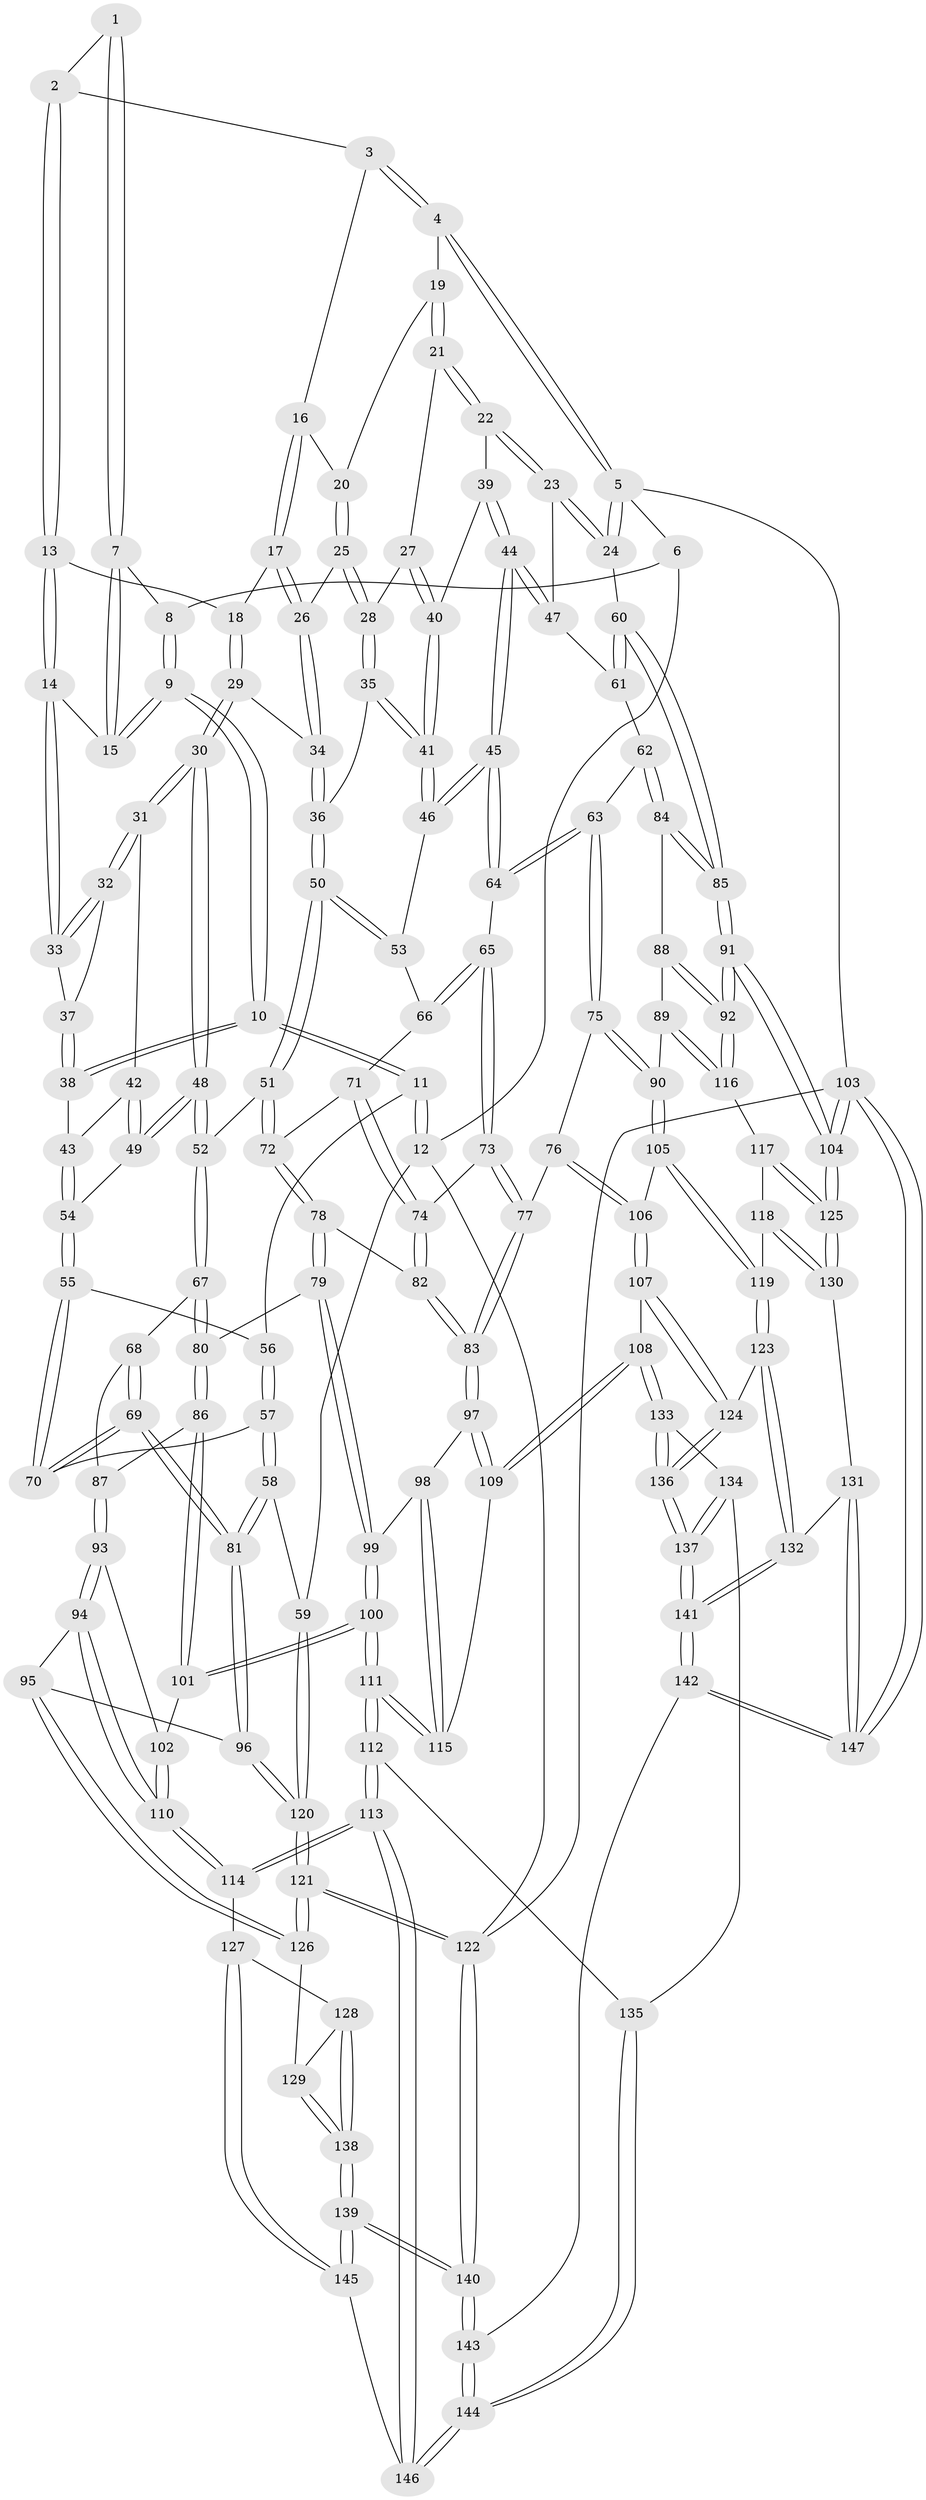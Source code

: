 // Generated by graph-tools (version 1.1) at 2025/16/03/09/25 04:16:50]
// undirected, 147 vertices, 364 edges
graph export_dot {
graph [start="1"]
  node [color=gray90,style=filled];
  1 [pos="+0.3952719951599536+0"];
  2 [pos="+0.4956663405361214+0"];
  3 [pos="+0.6276597483657057+0"];
  4 [pos="+0.6761916382490096+0"];
  5 [pos="+1+0"];
  6 [pos="+0.16808723264236983+0"];
  7 [pos="+0.31369459361768837+0.06268225999601094"];
  8 [pos="+0.17237528736563468+0"];
  9 [pos="+0.16082596156991819+0.08256265622719415"];
  10 [pos="+0.08080638961052009+0.20594103391465096"];
  11 [pos="+0.05520664570124503+0.21866682536677"];
  12 [pos="+0+0.20936319975282347"];
  13 [pos="+0.4038397366432907+0.0904881679507939"];
  14 [pos="+0.3246811332269585+0.10861682656158132"];
  15 [pos="+0.31528105783620464+0.10196123064766079"];
  16 [pos="+0.4899156983980532+0.10087611128424315"];
  17 [pos="+0.44342442466286425+0.11011243261297968"];
  18 [pos="+0.4190560101966381+0.10750949013871874"];
  19 [pos="+0.67693664870045+0"];
  20 [pos="+0.527012109495813+0.12336866232047344"];
  21 [pos="+0.7093916651186509+0.014139231584028739"];
  22 [pos="+0.7697562880164226+0.10542497717368353"];
  23 [pos="+0.8882983012444863+0.21336546312751986"];
  24 [pos="+1+0.07980254654212528"];
  25 [pos="+0.5276277385767544+0.12725428826875457"];
  26 [pos="+0.5016315832264217+0.15188930550761912"];
  27 [pos="+0.6342807059651576+0.13204979968913097"];
  28 [pos="+0.5818466197179623+0.16710282106699706"];
  29 [pos="+0.44159827463480233+0.2428842531731631"];
  30 [pos="+0.4261031899782786+0.2528724875150655"];
  31 [pos="+0.367056653497159+0.2404739565227225"];
  32 [pos="+0.34841283096376685+0.2074768165039332"];
  33 [pos="+0.3231553905257867+0.1275157003194863"];
  34 [pos="+0.4841650650618069+0.24040507662146546"];
  35 [pos="+0.5409598664300551+0.25384933267107"];
  36 [pos="+0.5364409585446185+0.2533021996058966"];
  37 [pos="+0.25644469340915343+0.20078068340965666"];
  38 [pos="+0.19892919414148963+0.23876697605003325"];
  39 [pos="+0.6818996071631036+0.24759041636089701"];
  40 [pos="+0.6607655935892587+0.24105117123304742"];
  41 [pos="+0.5630255079673703+0.27308524769306913"];
  42 [pos="+0.3236319157544505+0.26371418612541075"];
  43 [pos="+0.24204304848504565+0.26906879180623544"];
  44 [pos="+0.7697078956974255+0.35468044241230196"];
  45 [pos="+0.7655286366519077+0.36105296758948807"];
  46 [pos="+0.582841077043267+0.3335771038252648"];
  47 [pos="+0.8373630570157606+0.3100356460749557"];
  48 [pos="+0.40391400732888516+0.43200620602186485"];
  49 [pos="+0.33335303665521143+0.4044967790468244"];
  50 [pos="+0.4428217876473787+0.4372650130262512"];
  51 [pos="+0.4330191769339652+0.44320590545788024"];
  52 [pos="+0.4080084711921083+0.43737104140798666"];
  53 [pos="+0.5643632010814368+0.37876765207304197"];
  54 [pos="+0.2741572562635869+0.3972489905603026"];
  55 [pos="+0.2073336093912761+0.4317939691877756"];
  56 [pos="+0.11018854816470355+0.34338281175437196"];
  57 [pos="+0.062474880738751286+0.4701595139059012"];
  58 [pos="+0+0.5232761330773366"];
  59 [pos="+0+0.5053305687707776"];
  60 [pos="+1+0.4579203043213666"];
  61 [pos="+0.8872256322085318+0.3601775131062871"];
  62 [pos="+0.9462445646007924+0.5197027653088309"];
  63 [pos="+0.8430018752279079+0.5499910589936161"];
  64 [pos="+0.7542923842857773+0.41745899206065523"];
  65 [pos="+0.7262195232290257+0.4359013131196459"];
  66 [pos="+0.6181068375081604+0.45048081510930854"];
  67 [pos="+0.33479202433536626+0.5631799212832058"];
  68 [pos="+0.3293351802048753+0.5669109381022522"];
  69 [pos="+0.21045056052887112+0.5963440731595632"];
  70 [pos="+0.1930113896536092+0.4906486027054474"];
  71 [pos="+0.6157577649785805+0.454545628197069"];
  72 [pos="+0.48320083342247483+0.49753534668688804"];
  73 [pos="+0.705029383495979+0.4840532962732236"];
  74 [pos="+0.6044627535202431+0.5445663723766541"];
  75 [pos="+0.8313411585926271+0.5766210018718426"];
  76 [pos="+0.7086171627485047+0.6389402402211749"];
  77 [pos="+0.6765481930515808+0.6356655822019579"];
  78 [pos="+0.5286641041406931+0.5830428479334377"];
  79 [pos="+0.5067108374661581+0.6077875177741294"];
  80 [pos="+0.43555683615131524+0.6178404685287103"];
  81 [pos="+0.1728045161926415+0.6525931041018508"];
  82 [pos="+0.588754674117369+0.5883758203694391"];
  83 [pos="+0.6613795488766439+0.6388708379531924"];
  84 [pos="+1+0.5275398211197593"];
  85 [pos="+1+0.4946199553527327"];
  86 [pos="+0.4098952244285487+0.6673083435095226"];
  87 [pos="+0.3578897562468565+0.647086289323995"];
  88 [pos="+0.9674084147304312+0.6328115632479994"];
  89 [pos="+0.9032972073266858+0.6881023080423597"];
  90 [pos="+0.8764664530505052+0.6769555805089615"];
  91 [pos="+1+0.8991795840504653"];
  92 [pos="+1+0.7845839606545914"];
  93 [pos="+0.34684624641613615+0.6908205613446948"];
  94 [pos="+0.2015831245692722+0.7279293472414922"];
  95 [pos="+0.18086343347971823+0.7213333200832732"];
  96 [pos="+0.17082064657327484+0.6831988470235799"];
  97 [pos="+0.642085980056453+0.6861557670818087"];
  98 [pos="+0.5417308467164185+0.7148872015382389"];
  99 [pos="+0.49805036996273944+0.6849797339251884"];
  100 [pos="+0.4690407687479705+0.7129715786707083"];
  101 [pos="+0.41210188076287496+0.6872183717786526"];
  102 [pos="+0.38072379992603494+0.7130505142228181"];
  103 [pos="+1+1"];
  104 [pos="+1+1"];
  105 [pos="+0.8028735729222171+0.7558281873641056"];
  106 [pos="+0.7783027554129042+0.747219750403767"];
  107 [pos="+0.6801225401103486+0.813281481994802"];
  108 [pos="+0.6471429798373891+0.8071528407623987"];
  109 [pos="+0.6382788803610093+0.7948183165638155"];
  110 [pos="+0.38252055712040134+0.8359360303986034"];
  111 [pos="+0.44789714189037483+0.8384795802976289"];
  112 [pos="+0.4436166948439956+0.8437355119066161"];
  113 [pos="+0.43533555197655766+0.8490733589225508"];
  114 [pos="+0.38728699687476476+0.84145014495551"];
  115 [pos="+0.5451000601595793+0.7899148923225412"];
  116 [pos="+0.9723950755709031+0.769322840043007"];
  117 [pos="+0.8750524418397689+0.8108735367699635"];
  118 [pos="+0.8519995581459286+0.8131913577580498"];
  119 [pos="+0.8299527594441919+0.8076968162990789"];
  120 [pos="+0+0.7080379738454308"];
  121 [pos="+0+1"];
  122 [pos="+0+1"];
  123 [pos="+0.7704707039735154+0.8866996747428858"];
  124 [pos="+0.7565134043630806+0.8888458551936392"];
  125 [pos="+0.9830200616417094+0.9944512882986529"];
  126 [pos="+0.1379578534983125+0.8140692678832584"];
  127 [pos="+0.35480337846773286+0.8755413279496984"];
  128 [pos="+0.315604565667175+0.8819970813103882"];
  129 [pos="+0.1601835889693704+0.8551850607299816"];
  130 [pos="+0.8829507860613995+0.9432438845861795"];
  131 [pos="+0.8361537236446979+0.935579258780326"];
  132 [pos="+0.8252405656133537+0.9310567837556967"];
  133 [pos="+0.6246497767972319+0.8647821887773174"];
  134 [pos="+0.608931476822449+0.8933680326579763"];
  135 [pos="+0.6041939991817418+0.8975350273386375"];
  136 [pos="+0.728358731353573+0.9277288517331596"];
  137 [pos="+0.7153213904022568+0.9519830244602738"];
  138 [pos="+0.19158255877398933+0.9500571695592427"];
  139 [pos="+0.2159492315352068+1"];
  140 [pos="+0.19965718884609765+1"];
  141 [pos="+0.6966754834371649+1"];
  142 [pos="+0.6554580496295499+1"];
  143 [pos="+0.5432751370341139+1"];
  144 [pos="+0.5391819230089707+1"];
  145 [pos="+0.32707416404576556+0.9480536738727189"];
  146 [pos="+0.480904212859029+1"];
  147 [pos="+0.6962978259447702+1"];
  1 -- 2;
  1 -- 7;
  1 -- 7;
  2 -- 3;
  2 -- 13;
  2 -- 13;
  3 -- 4;
  3 -- 4;
  3 -- 16;
  4 -- 5;
  4 -- 5;
  4 -- 19;
  5 -- 6;
  5 -- 24;
  5 -- 24;
  5 -- 103;
  6 -- 8;
  6 -- 12;
  7 -- 8;
  7 -- 15;
  7 -- 15;
  8 -- 9;
  8 -- 9;
  9 -- 10;
  9 -- 10;
  9 -- 15;
  9 -- 15;
  10 -- 11;
  10 -- 11;
  10 -- 38;
  10 -- 38;
  11 -- 12;
  11 -- 12;
  11 -- 56;
  12 -- 59;
  12 -- 122;
  13 -- 14;
  13 -- 14;
  13 -- 18;
  14 -- 15;
  14 -- 33;
  14 -- 33;
  16 -- 17;
  16 -- 17;
  16 -- 20;
  17 -- 18;
  17 -- 26;
  17 -- 26;
  18 -- 29;
  18 -- 29;
  19 -- 20;
  19 -- 21;
  19 -- 21;
  20 -- 25;
  20 -- 25;
  21 -- 22;
  21 -- 22;
  21 -- 27;
  22 -- 23;
  22 -- 23;
  22 -- 39;
  23 -- 24;
  23 -- 24;
  23 -- 47;
  24 -- 60;
  25 -- 26;
  25 -- 28;
  25 -- 28;
  26 -- 34;
  26 -- 34;
  27 -- 28;
  27 -- 40;
  27 -- 40;
  28 -- 35;
  28 -- 35;
  29 -- 30;
  29 -- 30;
  29 -- 34;
  30 -- 31;
  30 -- 31;
  30 -- 48;
  30 -- 48;
  31 -- 32;
  31 -- 32;
  31 -- 42;
  32 -- 33;
  32 -- 33;
  32 -- 37;
  33 -- 37;
  34 -- 36;
  34 -- 36;
  35 -- 36;
  35 -- 41;
  35 -- 41;
  36 -- 50;
  36 -- 50;
  37 -- 38;
  37 -- 38;
  38 -- 43;
  39 -- 40;
  39 -- 44;
  39 -- 44;
  40 -- 41;
  40 -- 41;
  41 -- 46;
  41 -- 46;
  42 -- 43;
  42 -- 49;
  42 -- 49;
  43 -- 54;
  43 -- 54;
  44 -- 45;
  44 -- 45;
  44 -- 47;
  44 -- 47;
  45 -- 46;
  45 -- 46;
  45 -- 64;
  45 -- 64;
  46 -- 53;
  47 -- 61;
  48 -- 49;
  48 -- 49;
  48 -- 52;
  48 -- 52;
  49 -- 54;
  50 -- 51;
  50 -- 51;
  50 -- 53;
  50 -- 53;
  51 -- 52;
  51 -- 72;
  51 -- 72;
  52 -- 67;
  52 -- 67;
  53 -- 66;
  54 -- 55;
  54 -- 55;
  55 -- 56;
  55 -- 70;
  55 -- 70;
  56 -- 57;
  56 -- 57;
  57 -- 58;
  57 -- 58;
  57 -- 70;
  58 -- 59;
  58 -- 81;
  58 -- 81;
  59 -- 120;
  59 -- 120;
  60 -- 61;
  60 -- 61;
  60 -- 85;
  60 -- 85;
  61 -- 62;
  62 -- 63;
  62 -- 84;
  62 -- 84;
  63 -- 64;
  63 -- 64;
  63 -- 75;
  63 -- 75;
  64 -- 65;
  65 -- 66;
  65 -- 66;
  65 -- 73;
  65 -- 73;
  66 -- 71;
  67 -- 68;
  67 -- 80;
  67 -- 80;
  68 -- 69;
  68 -- 69;
  68 -- 87;
  69 -- 70;
  69 -- 70;
  69 -- 81;
  69 -- 81;
  71 -- 72;
  71 -- 74;
  71 -- 74;
  72 -- 78;
  72 -- 78;
  73 -- 74;
  73 -- 77;
  73 -- 77;
  74 -- 82;
  74 -- 82;
  75 -- 76;
  75 -- 90;
  75 -- 90;
  76 -- 77;
  76 -- 106;
  76 -- 106;
  77 -- 83;
  77 -- 83;
  78 -- 79;
  78 -- 79;
  78 -- 82;
  79 -- 80;
  79 -- 99;
  79 -- 99;
  80 -- 86;
  80 -- 86;
  81 -- 96;
  81 -- 96;
  82 -- 83;
  82 -- 83;
  83 -- 97;
  83 -- 97;
  84 -- 85;
  84 -- 85;
  84 -- 88;
  85 -- 91;
  85 -- 91;
  86 -- 87;
  86 -- 101;
  86 -- 101;
  87 -- 93;
  87 -- 93;
  88 -- 89;
  88 -- 92;
  88 -- 92;
  89 -- 90;
  89 -- 116;
  89 -- 116;
  90 -- 105;
  90 -- 105;
  91 -- 92;
  91 -- 92;
  91 -- 104;
  91 -- 104;
  92 -- 116;
  92 -- 116;
  93 -- 94;
  93 -- 94;
  93 -- 102;
  94 -- 95;
  94 -- 110;
  94 -- 110;
  95 -- 96;
  95 -- 126;
  95 -- 126;
  96 -- 120;
  96 -- 120;
  97 -- 98;
  97 -- 109;
  97 -- 109;
  98 -- 99;
  98 -- 115;
  98 -- 115;
  99 -- 100;
  99 -- 100;
  100 -- 101;
  100 -- 101;
  100 -- 111;
  100 -- 111;
  101 -- 102;
  102 -- 110;
  102 -- 110;
  103 -- 104;
  103 -- 104;
  103 -- 147;
  103 -- 147;
  103 -- 122;
  104 -- 125;
  104 -- 125;
  105 -- 106;
  105 -- 119;
  105 -- 119;
  106 -- 107;
  106 -- 107;
  107 -- 108;
  107 -- 124;
  107 -- 124;
  108 -- 109;
  108 -- 109;
  108 -- 133;
  108 -- 133;
  109 -- 115;
  110 -- 114;
  110 -- 114;
  111 -- 112;
  111 -- 112;
  111 -- 115;
  111 -- 115;
  112 -- 113;
  112 -- 113;
  112 -- 135;
  113 -- 114;
  113 -- 114;
  113 -- 146;
  113 -- 146;
  114 -- 127;
  116 -- 117;
  117 -- 118;
  117 -- 125;
  117 -- 125;
  118 -- 119;
  118 -- 130;
  118 -- 130;
  119 -- 123;
  119 -- 123;
  120 -- 121;
  120 -- 121;
  121 -- 122;
  121 -- 122;
  121 -- 126;
  121 -- 126;
  122 -- 140;
  122 -- 140;
  123 -- 124;
  123 -- 132;
  123 -- 132;
  124 -- 136;
  124 -- 136;
  125 -- 130;
  125 -- 130;
  126 -- 129;
  127 -- 128;
  127 -- 145;
  127 -- 145;
  128 -- 129;
  128 -- 138;
  128 -- 138;
  129 -- 138;
  129 -- 138;
  130 -- 131;
  131 -- 132;
  131 -- 147;
  131 -- 147;
  132 -- 141;
  132 -- 141;
  133 -- 134;
  133 -- 136;
  133 -- 136;
  134 -- 135;
  134 -- 137;
  134 -- 137;
  135 -- 144;
  135 -- 144;
  136 -- 137;
  136 -- 137;
  137 -- 141;
  137 -- 141;
  138 -- 139;
  138 -- 139;
  139 -- 140;
  139 -- 140;
  139 -- 145;
  139 -- 145;
  140 -- 143;
  140 -- 143;
  141 -- 142;
  141 -- 142;
  142 -- 143;
  142 -- 147;
  142 -- 147;
  143 -- 144;
  143 -- 144;
  144 -- 146;
  144 -- 146;
  145 -- 146;
}
